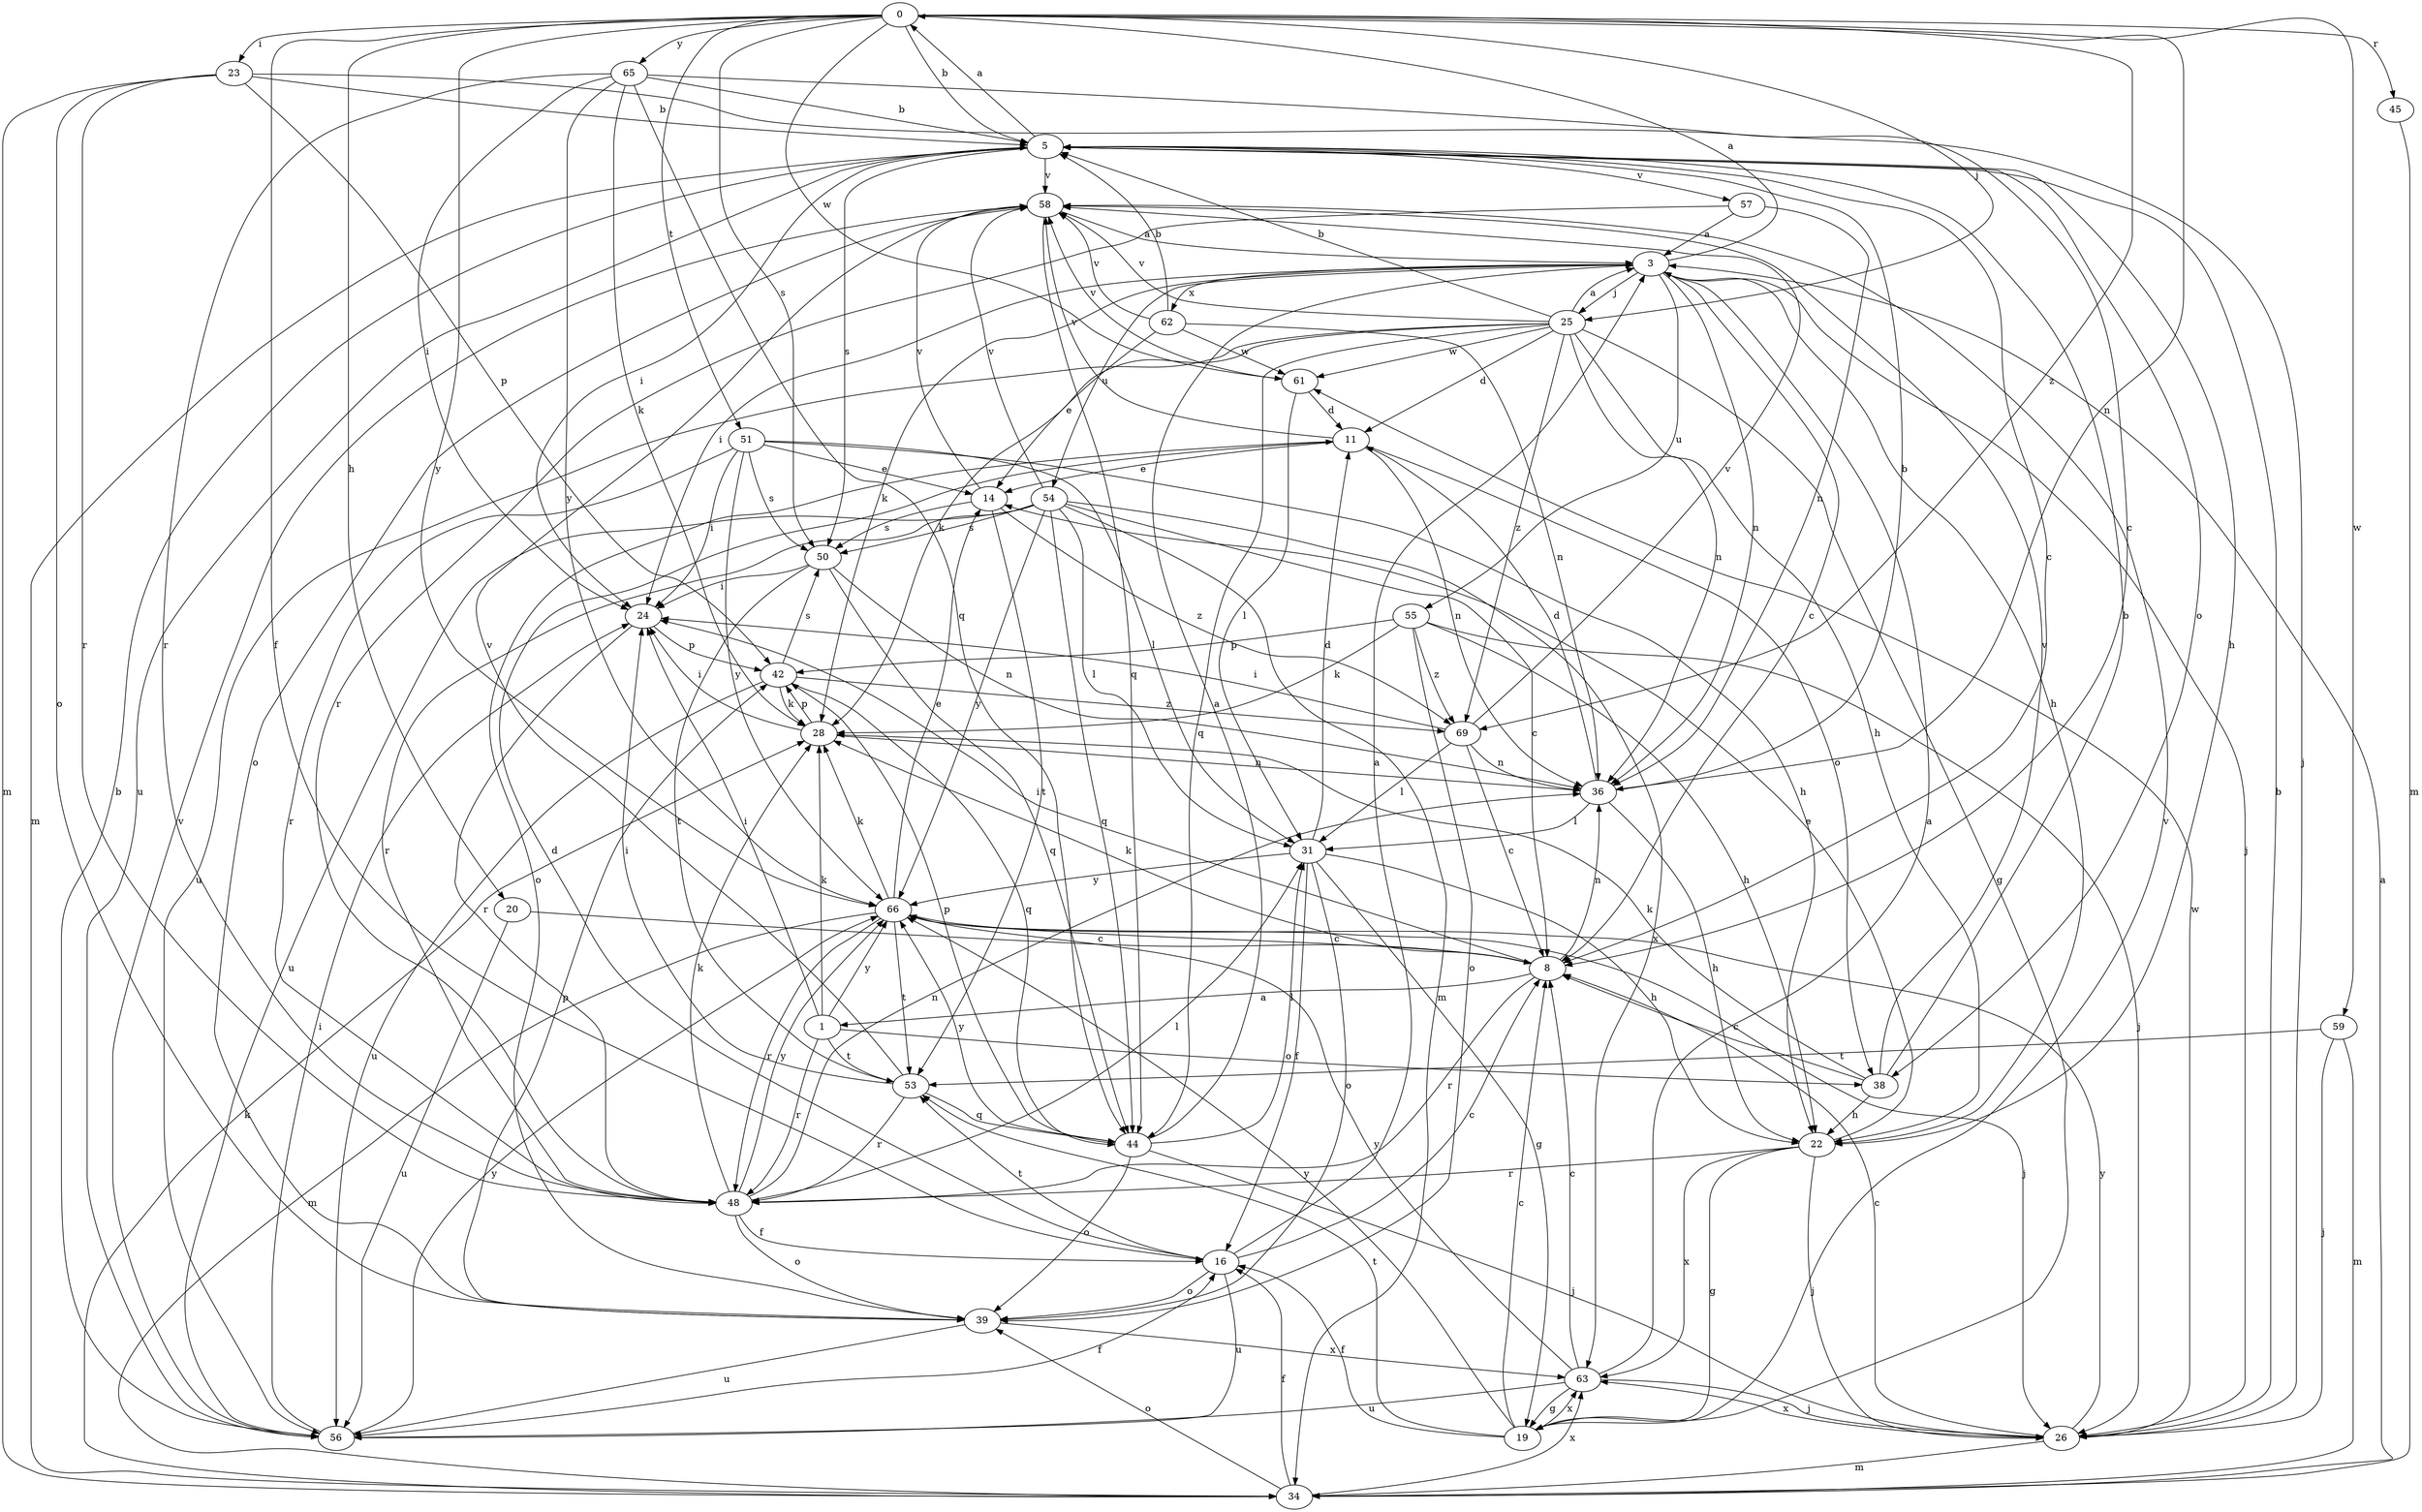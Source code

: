 strict digraph  {
0;
1;
3;
5;
8;
11;
14;
16;
19;
20;
22;
23;
24;
25;
26;
28;
31;
34;
36;
38;
39;
42;
44;
45;
48;
50;
51;
53;
54;
55;
56;
57;
58;
59;
61;
62;
63;
65;
66;
69;
0 -> 5  [label=b];
0 -> 16  [label=f];
0 -> 20  [label=h];
0 -> 23  [label=i];
0 -> 25  [label=j];
0 -> 36  [label=n];
0 -> 45  [label=r];
0 -> 50  [label=s];
0 -> 51  [label=t];
0 -> 59  [label=w];
0 -> 61  [label=w];
0 -> 65  [label=y];
0 -> 66  [label=y];
0 -> 69  [label=z];
1 -> 24  [label=i];
1 -> 28  [label=k];
1 -> 38  [label=o];
1 -> 48  [label=r];
1 -> 53  [label=t];
1 -> 66  [label=y];
3 -> 0  [label=a];
3 -> 8  [label=c];
3 -> 22  [label=h];
3 -> 24  [label=i];
3 -> 25  [label=j];
3 -> 26  [label=j];
3 -> 28  [label=k];
3 -> 36  [label=n];
3 -> 54  [label=u];
3 -> 55  [label=u];
3 -> 62  [label=x];
5 -> 0  [label=a];
5 -> 8  [label=c];
5 -> 22  [label=h];
5 -> 24  [label=i];
5 -> 34  [label=m];
5 -> 38  [label=o];
5 -> 50  [label=s];
5 -> 56  [label=u];
5 -> 57  [label=v];
5 -> 58  [label=v];
8 -> 1  [label=a];
8 -> 24  [label=i];
8 -> 28  [label=k];
8 -> 36  [label=n];
8 -> 48  [label=r];
11 -> 14  [label=e];
11 -> 36  [label=n];
11 -> 38  [label=o];
11 -> 39  [label=o];
11 -> 58  [label=v];
14 -> 50  [label=s];
14 -> 53  [label=t];
14 -> 58  [label=v];
14 -> 69  [label=z];
16 -> 3  [label=a];
16 -> 8  [label=c];
16 -> 11  [label=d];
16 -> 39  [label=o];
16 -> 53  [label=t];
16 -> 56  [label=u];
19 -> 8  [label=c];
19 -> 16  [label=f];
19 -> 53  [label=t];
19 -> 58  [label=v];
19 -> 63  [label=x];
19 -> 66  [label=y];
20 -> 8  [label=c];
20 -> 56  [label=u];
22 -> 14  [label=e];
22 -> 19  [label=g];
22 -> 26  [label=j];
22 -> 48  [label=r];
22 -> 63  [label=x];
23 -> 5  [label=b];
23 -> 26  [label=j];
23 -> 34  [label=m];
23 -> 39  [label=o];
23 -> 42  [label=p];
23 -> 48  [label=r];
24 -> 42  [label=p];
24 -> 48  [label=r];
25 -> 3  [label=a];
25 -> 5  [label=b];
25 -> 11  [label=d];
25 -> 19  [label=g];
25 -> 22  [label=h];
25 -> 28  [label=k];
25 -> 36  [label=n];
25 -> 44  [label=q];
25 -> 56  [label=u];
25 -> 58  [label=v];
25 -> 61  [label=w];
25 -> 69  [label=z];
26 -> 5  [label=b];
26 -> 8  [label=c];
26 -> 34  [label=m];
26 -> 61  [label=w];
26 -> 63  [label=x];
26 -> 66  [label=y];
28 -> 24  [label=i];
28 -> 36  [label=n];
28 -> 42  [label=p];
31 -> 11  [label=d];
31 -> 16  [label=f];
31 -> 19  [label=g];
31 -> 22  [label=h];
31 -> 39  [label=o];
31 -> 66  [label=y];
34 -> 3  [label=a];
34 -> 16  [label=f];
34 -> 28  [label=k];
34 -> 39  [label=o];
34 -> 63  [label=x];
36 -> 5  [label=b];
36 -> 11  [label=d];
36 -> 22  [label=h];
36 -> 31  [label=l];
38 -> 5  [label=b];
38 -> 8  [label=c];
38 -> 22  [label=h];
38 -> 28  [label=k];
38 -> 58  [label=v];
39 -> 42  [label=p];
39 -> 56  [label=u];
39 -> 63  [label=x];
42 -> 28  [label=k];
42 -> 44  [label=q];
42 -> 50  [label=s];
42 -> 56  [label=u];
42 -> 69  [label=z];
44 -> 3  [label=a];
44 -> 26  [label=j];
44 -> 31  [label=l];
44 -> 39  [label=o];
44 -> 42  [label=p];
44 -> 66  [label=y];
45 -> 34  [label=m];
48 -> 16  [label=f];
48 -> 28  [label=k];
48 -> 31  [label=l];
48 -> 36  [label=n];
48 -> 39  [label=o];
48 -> 66  [label=y];
50 -> 24  [label=i];
50 -> 36  [label=n];
50 -> 44  [label=q];
50 -> 53  [label=t];
51 -> 14  [label=e];
51 -> 22  [label=h];
51 -> 24  [label=i];
51 -> 31  [label=l];
51 -> 48  [label=r];
51 -> 50  [label=s];
51 -> 66  [label=y];
53 -> 24  [label=i];
53 -> 44  [label=q];
53 -> 48  [label=r];
53 -> 58  [label=v];
54 -> 8  [label=c];
54 -> 31  [label=l];
54 -> 34  [label=m];
54 -> 44  [label=q];
54 -> 48  [label=r];
54 -> 50  [label=s];
54 -> 56  [label=u];
54 -> 58  [label=v];
54 -> 63  [label=x];
54 -> 66  [label=y];
55 -> 22  [label=h];
55 -> 26  [label=j];
55 -> 28  [label=k];
55 -> 39  [label=o];
55 -> 42  [label=p];
55 -> 69  [label=z];
56 -> 5  [label=b];
56 -> 16  [label=f];
56 -> 24  [label=i];
56 -> 58  [label=v];
56 -> 66  [label=y];
57 -> 3  [label=a];
57 -> 36  [label=n];
57 -> 48  [label=r];
58 -> 3  [label=a];
58 -> 39  [label=o];
58 -> 44  [label=q];
59 -> 26  [label=j];
59 -> 34  [label=m];
59 -> 53  [label=t];
61 -> 11  [label=d];
61 -> 31  [label=l];
61 -> 58  [label=v];
62 -> 5  [label=b];
62 -> 14  [label=e];
62 -> 36  [label=n];
62 -> 58  [label=v];
62 -> 61  [label=w];
63 -> 3  [label=a];
63 -> 8  [label=c];
63 -> 19  [label=g];
63 -> 26  [label=j];
63 -> 56  [label=u];
63 -> 66  [label=y];
65 -> 5  [label=b];
65 -> 8  [label=c];
65 -> 24  [label=i];
65 -> 28  [label=k];
65 -> 44  [label=q];
65 -> 48  [label=r];
65 -> 66  [label=y];
66 -> 8  [label=c];
66 -> 14  [label=e];
66 -> 26  [label=j];
66 -> 28  [label=k];
66 -> 34  [label=m];
66 -> 48  [label=r];
66 -> 53  [label=t];
69 -> 8  [label=c];
69 -> 24  [label=i];
69 -> 31  [label=l];
69 -> 36  [label=n];
69 -> 58  [label=v];
}
